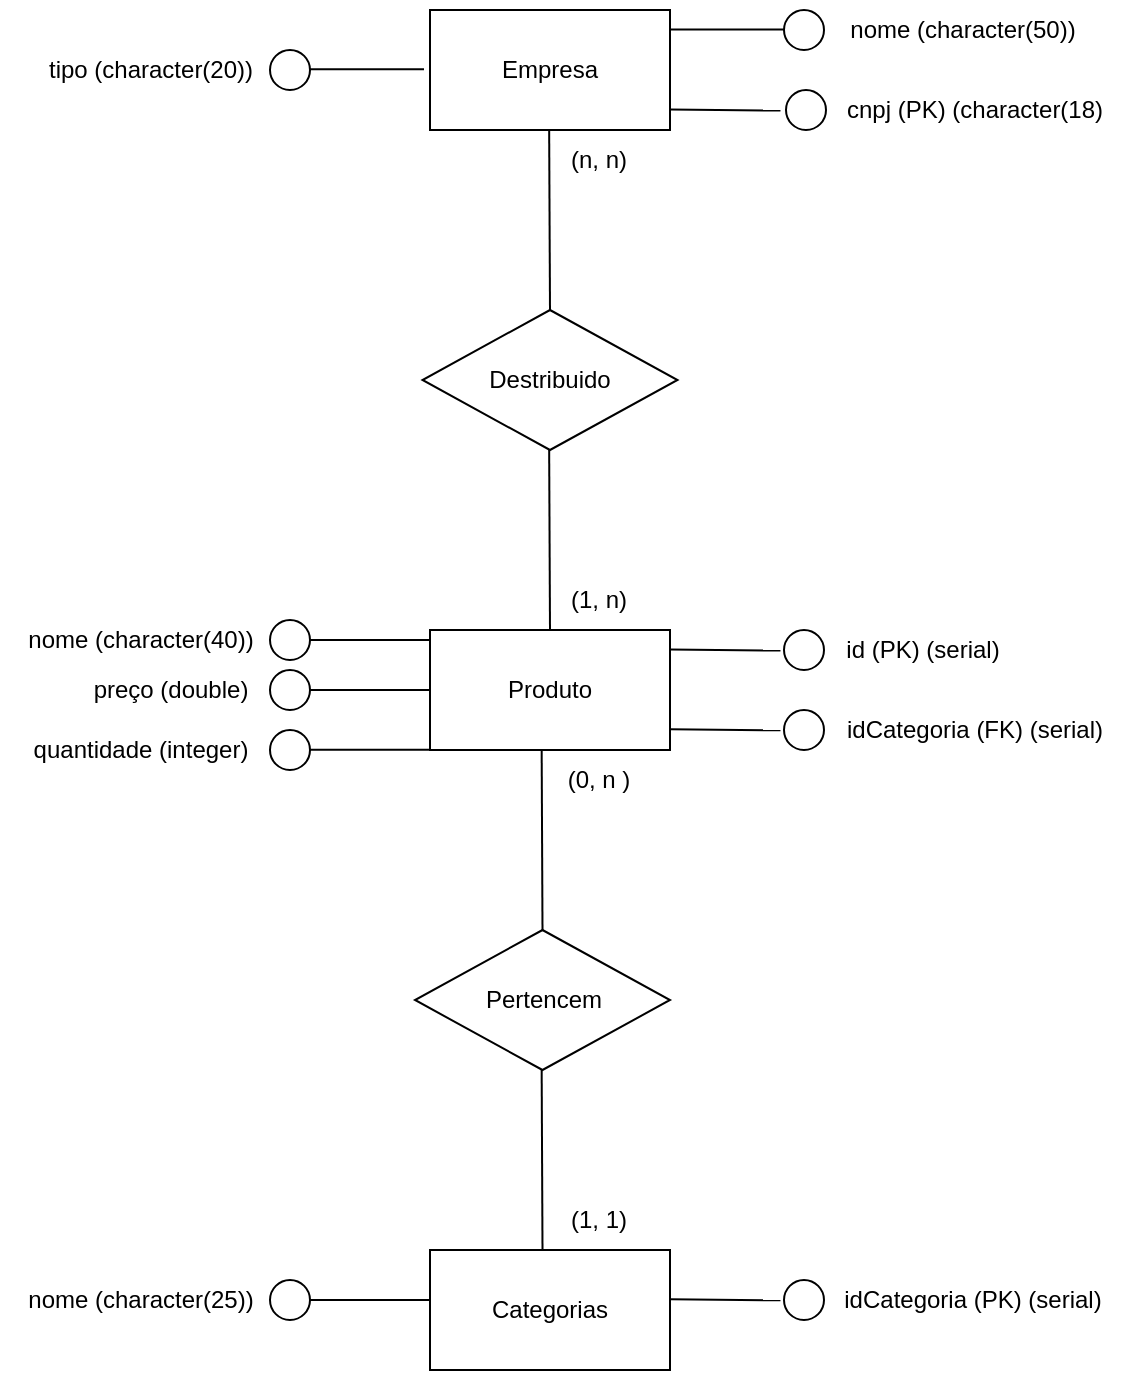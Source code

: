 <mxfile version="24.7.17">
  <diagram name="Página-1" id="G31ja0HvTyfShZ2K-QIa">
    <mxGraphModel dx="1116" dy="662" grid="1" gridSize="10" guides="1" tooltips="1" connect="1" arrows="1" fold="1" page="1" pageScale="1" pageWidth="827" pageHeight="1169" math="0" shadow="0">
      <root>
        <mxCell id="0" />
        <mxCell id="1" parent="0" />
        <mxCell id="8ONPmTJV0Q6PMYUQi9AX-2" value="Empresa" style="rounded=0;whiteSpace=wrap;html=1;" parent="1" vertex="1">
          <mxGeometry x="340" y="90" width="120" height="60" as="geometry" />
        </mxCell>
        <mxCell id="8ONPmTJV0Q6PMYUQi9AX-3" value="" style="endArrow=none;html=1;rounded=0;entryX=0;entryY=0.5;entryDx=0;entryDy=0;" parent="1" edge="1">
          <mxGeometry width="50" height="50" relative="1" as="geometry">
            <mxPoint x="460" y="99.76" as="sourcePoint" />
            <mxPoint x="517" y="99.76" as="targetPoint" />
          </mxGeometry>
        </mxCell>
        <mxCell id="8ONPmTJV0Q6PMYUQi9AX-4" value="" style="ellipse;whiteSpace=wrap;html=1;aspect=fixed;" parent="1" vertex="1">
          <mxGeometry x="517" y="90" width="20" height="20" as="geometry" />
        </mxCell>
        <mxCell id="8ONPmTJV0Q6PMYUQi9AX-5" value="nome (character(50))" style="text;html=1;align=center;verticalAlign=middle;resizable=0;points=[];autosize=1;strokeColor=none;fillColor=none;" parent="1" vertex="1">
          <mxGeometry x="535.75" y="85" width="140" height="30" as="geometry" />
        </mxCell>
        <mxCell id="8ONPmTJV0Q6PMYUQi9AX-6" value="" style="ellipse;whiteSpace=wrap;html=1;aspect=fixed;" parent="1" vertex="1">
          <mxGeometry x="518" y="130" width="20" height="20" as="geometry" />
        </mxCell>
        <mxCell id="8ONPmTJV0Q6PMYUQi9AX-7" value="cnpj (PK) (character(18)" style="text;html=1;align=center;verticalAlign=middle;resizable=0;points=[];autosize=1;strokeColor=none;fillColor=none;" parent="1" vertex="1">
          <mxGeometry x="537" y="125" width="150" height="30" as="geometry" />
        </mxCell>
        <mxCell id="8ONPmTJV0Q6PMYUQi9AX-9" value="" style="endArrow=none;html=1;rounded=0;entryX=-0.138;entryY=0.529;entryDx=0;entryDy=0;entryPerimeter=0;" parent="1" edge="1">
          <mxGeometry width="50" height="50" relative="1" as="geometry">
            <mxPoint x="460" y="139.71" as="sourcePoint" />
            <mxPoint x="515.24" y="140.29" as="targetPoint" />
          </mxGeometry>
        </mxCell>
        <mxCell id="8ONPmTJV0Q6PMYUQi9AX-11" value="" style="endArrow=none;html=1;rounded=0;entryX=0;entryY=0.5;entryDx=0;entryDy=0;" parent="1" edge="1">
          <mxGeometry width="50" height="50" relative="1" as="geometry">
            <mxPoint x="280" y="119.58" as="sourcePoint" />
            <mxPoint x="337" y="119.58" as="targetPoint" />
          </mxGeometry>
        </mxCell>
        <mxCell id="8ONPmTJV0Q6PMYUQi9AX-12" value="" style="ellipse;whiteSpace=wrap;html=1;aspect=fixed;" parent="1" vertex="1">
          <mxGeometry x="260" y="110" width="20" height="20" as="geometry" />
        </mxCell>
        <mxCell id="8ONPmTJV0Q6PMYUQi9AX-13" value="tipo (character(20))" style="text;html=1;align=center;verticalAlign=middle;resizable=0;points=[];autosize=1;strokeColor=none;fillColor=none;" parent="1" vertex="1">
          <mxGeometry x="135" y="105" width="130" height="30" as="geometry" />
        </mxCell>
        <mxCell id="8ONPmTJV0Q6PMYUQi9AX-14" value="" style="endArrow=none;html=1;rounded=0;" parent="1" edge="1">
          <mxGeometry width="50" height="50" relative="1" as="geometry">
            <mxPoint x="400" y="240" as="sourcePoint" />
            <mxPoint x="399.58" y="150" as="targetPoint" />
          </mxGeometry>
        </mxCell>
        <mxCell id="8ONPmTJV0Q6PMYUQi9AX-15" value="Destribuido" style="rhombus;whiteSpace=wrap;html=1;" parent="1" vertex="1">
          <mxGeometry x="336.25" y="240" width="127.5" height="70" as="geometry" />
        </mxCell>
        <mxCell id="8ONPmTJV0Q6PMYUQi9AX-16" value="Produto" style="rounded=0;whiteSpace=wrap;html=1;" parent="1" vertex="1">
          <mxGeometry x="340" y="400" width="120" height="60" as="geometry" />
        </mxCell>
        <mxCell id="8ONPmTJV0Q6PMYUQi9AX-17" value="" style="endArrow=none;html=1;rounded=0;" parent="1" edge="1">
          <mxGeometry width="50" height="50" relative="1" as="geometry">
            <mxPoint x="400" y="400" as="sourcePoint" />
            <mxPoint x="399.58" y="310" as="targetPoint" />
          </mxGeometry>
        </mxCell>
        <mxCell id="8ONPmTJV0Q6PMYUQi9AX-21" value="" style="ellipse;whiteSpace=wrap;html=1;aspect=fixed;" parent="1" vertex="1">
          <mxGeometry x="517" y="400" width="20" height="20" as="geometry" />
        </mxCell>
        <mxCell id="8ONPmTJV0Q6PMYUQi9AX-22" value="" style="endArrow=none;html=1;rounded=0;entryX=-0.138;entryY=0.529;entryDx=0;entryDy=0;entryPerimeter=0;" parent="1" edge="1">
          <mxGeometry width="50" height="50" relative="1" as="geometry">
            <mxPoint x="460" y="409.71" as="sourcePoint" />
            <mxPoint x="515.24" y="410.29" as="targetPoint" />
          </mxGeometry>
        </mxCell>
        <mxCell id="8ONPmTJV0Q6PMYUQi9AX-23" value="id (PK) (serial)" style="text;html=1;align=center;verticalAlign=middle;resizable=0;points=[];autosize=1;strokeColor=none;fillColor=none;" parent="1" vertex="1">
          <mxGeometry x="535.75" y="395" width="100" height="30" as="geometry" />
        </mxCell>
        <mxCell id="8ONPmTJV0Q6PMYUQi9AX-24" value="" style="ellipse;whiteSpace=wrap;html=1;aspect=fixed;" parent="1" vertex="1">
          <mxGeometry x="260" y="395" width="20" height="20" as="geometry" />
        </mxCell>
        <mxCell id="8ONPmTJV0Q6PMYUQi9AX-25" value="" style="endArrow=none;html=1;rounded=0;exitX=0;exitY=0.25;exitDx=0;exitDy=0;entryX=1;entryY=0.5;entryDx=0;entryDy=0;" parent="1" edge="1">
          <mxGeometry width="50" height="50" relative="1" as="geometry">
            <mxPoint x="340" y="405" as="sourcePoint" />
            <mxPoint x="280" y="405" as="targetPoint" />
          </mxGeometry>
        </mxCell>
        <mxCell id="8ONPmTJV0Q6PMYUQi9AX-26" value="nome (character(40))" style="text;html=1;align=center;verticalAlign=middle;resizable=0;points=[];autosize=1;strokeColor=none;fillColor=none;" parent="1" vertex="1">
          <mxGeometry x="125" y="390" width="140" height="30" as="geometry" />
        </mxCell>
        <mxCell id="8ONPmTJV0Q6PMYUQi9AX-29" value="idCategoria (FK) (serial)" style="text;html=1;align=center;verticalAlign=middle;resizable=0;points=[];autosize=1;strokeColor=none;fillColor=none;" parent="1" vertex="1">
          <mxGeometry x="537" y="435" width="150" height="30" as="geometry" />
        </mxCell>
        <mxCell id="8ONPmTJV0Q6PMYUQi9AX-31" value="" style="ellipse;whiteSpace=wrap;html=1;aspect=fixed;" parent="1" vertex="1">
          <mxGeometry x="260" y="420" width="20" height="20" as="geometry" />
        </mxCell>
        <mxCell id="8ONPmTJV0Q6PMYUQi9AX-32" value="" style="endArrow=none;html=1;rounded=0;exitX=0;exitY=0.25;exitDx=0;exitDy=0;entryX=1;entryY=0.5;entryDx=0;entryDy=0;" parent="1" edge="1">
          <mxGeometry width="50" height="50" relative="1" as="geometry">
            <mxPoint x="340" y="430" as="sourcePoint" />
            <mxPoint x="280" y="430" as="targetPoint" />
          </mxGeometry>
        </mxCell>
        <mxCell id="8ONPmTJV0Q6PMYUQi9AX-33" value="preço (double)" style="text;html=1;align=center;verticalAlign=middle;resizable=0;points=[];autosize=1;strokeColor=none;fillColor=none;" parent="1" vertex="1">
          <mxGeometry x="160" y="415" width="100" height="30" as="geometry" />
        </mxCell>
        <mxCell id="8ONPmTJV0Q6PMYUQi9AX-34" value="" style="ellipse;whiteSpace=wrap;html=1;aspect=fixed;" parent="1" vertex="1">
          <mxGeometry x="260" y="450" width="20" height="20" as="geometry" />
        </mxCell>
        <mxCell id="8ONPmTJV0Q6PMYUQi9AX-35" value="" style="endArrow=none;html=1;rounded=0;exitX=0;exitY=0.25;exitDx=0;exitDy=0;entryX=1;entryY=0.5;entryDx=0;entryDy=0;" parent="1" edge="1">
          <mxGeometry width="50" height="50" relative="1" as="geometry">
            <mxPoint x="340" y="459.92" as="sourcePoint" />
            <mxPoint x="280" y="459.92" as="targetPoint" />
          </mxGeometry>
        </mxCell>
        <mxCell id="8ONPmTJV0Q6PMYUQi9AX-36" value="quantidade (integer)" style="text;html=1;align=center;verticalAlign=middle;resizable=0;points=[];autosize=1;strokeColor=none;fillColor=none;" parent="1" vertex="1">
          <mxGeometry x="130" y="445" width="130" height="30" as="geometry" />
        </mxCell>
        <mxCell id="8ONPmTJV0Q6PMYUQi9AX-37" value="Categorias" style="rounded=0;whiteSpace=wrap;html=1;" parent="1" vertex="1">
          <mxGeometry x="340" y="710" width="120" height="60" as="geometry" />
        </mxCell>
        <mxCell id="8ONPmTJV0Q6PMYUQi9AX-48" value="idCategoria (PK) (serial)" style="text;html=1;align=center;verticalAlign=middle;resizable=0;points=[];autosize=1;strokeColor=none;fillColor=none;" parent="1" vertex="1">
          <mxGeometry x="535.75" y="720" width="150" height="30" as="geometry" />
        </mxCell>
        <mxCell id="8ONPmTJV0Q6PMYUQi9AX-52" value="" style="ellipse;whiteSpace=wrap;html=1;aspect=fixed;" parent="1" vertex="1">
          <mxGeometry x="517" y="440" width="20" height="20" as="geometry" />
        </mxCell>
        <mxCell id="8ONPmTJV0Q6PMYUQi9AX-53" value="" style="endArrow=none;html=1;rounded=0;entryX=-0.138;entryY=0.529;entryDx=0;entryDy=0;entryPerimeter=0;" parent="1" edge="1">
          <mxGeometry width="50" height="50" relative="1" as="geometry">
            <mxPoint x="460" y="449.58" as="sourcePoint" />
            <mxPoint x="515.24" y="450.16" as="targetPoint" />
          </mxGeometry>
        </mxCell>
        <mxCell id="8ONPmTJV0Q6PMYUQi9AX-54" value="" style="ellipse;whiteSpace=wrap;html=1;aspect=fixed;" parent="1" vertex="1">
          <mxGeometry x="517" y="725" width="20" height="20" as="geometry" />
        </mxCell>
        <mxCell id="8ONPmTJV0Q6PMYUQi9AX-55" value="" style="endArrow=none;html=1;rounded=0;entryX=-0.138;entryY=0.529;entryDx=0;entryDy=0;entryPerimeter=0;" parent="1" edge="1">
          <mxGeometry width="50" height="50" relative="1" as="geometry">
            <mxPoint x="460" y="734.58" as="sourcePoint" />
            <mxPoint x="515.24" y="735.16" as="targetPoint" />
          </mxGeometry>
        </mxCell>
        <mxCell id="8ONPmTJV0Q6PMYUQi9AX-56" value="Pertencem" style="rhombus;whiteSpace=wrap;html=1;" parent="1" vertex="1">
          <mxGeometry x="332.5" y="550" width="127.5" height="70" as="geometry" />
        </mxCell>
        <mxCell id="8ONPmTJV0Q6PMYUQi9AX-57" value="" style="endArrow=none;html=1;rounded=0;" parent="1" edge="1">
          <mxGeometry width="50" height="50" relative="1" as="geometry">
            <mxPoint x="396.25" y="550" as="sourcePoint" />
            <mxPoint x="395.83" y="460" as="targetPoint" />
          </mxGeometry>
        </mxCell>
        <mxCell id="8ONPmTJV0Q6PMYUQi9AX-58" value="" style="endArrow=none;html=1;rounded=0;" parent="1" edge="1">
          <mxGeometry width="50" height="50" relative="1" as="geometry">
            <mxPoint x="396.25" y="710" as="sourcePoint" />
            <mxPoint x="395.83" y="620" as="targetPoint" />
          </mxGeometry>
        </mxCell>
        <mxCell id="8ONPmTJV0Q6PMYUQi9AX-59" value="" style="ellipse;whiteSpace=wrap;html=1;aspect=fixed;" parent="1" vertex="1">
          <mxGeometry x="260" y="725" width="20" height="20" as="geometry" />
        </mxCell>
        <mxCell id="8ONPmTJV0Q6PMYUQi9AX-60" value="" style="endArrow=none;html=1;rounded=0;exitX=0;exitY=0.25;exitDx=0;exitDy=0;entryX=1;entryY=0.5;entryDx=0;entryDy=0;" parent="1" edge="1">
          <mxGeometry width="50" height="50" relative="1" as="geometry">
            <mxPoint x="340" y="735" as="sourcePoint" />
            <mxPoint x="280" y="735" as="targetPoint" />
          </mxGeometry>
        </mxCell>
        <mxCell id="8ONPmTJV0Q6PMYUQi9AX-61" value="nome (character(25))" style="text;html=1;align=center;verticalAlign=middle;resizable=0;points=[];autosize=1;strokeColor=none;fillColor=none;" parent="1" vertex="1">
          <mxGeometry x="125" y="720" width="140" height="30" as="geometry" />
        </mxCell>
        <mxCell id="8ONPmTJV0Q6PMYUQi9AX-62" value="(n, n)" style="text;html=1;align=center;verticalAlign=middle;resizable=0;points=[];autosize=1;strokeColor=none;fillColor=none;" parent="1" vertex="1">
          <mxGeometry x="399" y="150" width="50" height="30" as="geometry" />
        </mxCell>
        <mxCell id="8ONPmTJV0Q6PMYUQi9AX-63" value="(1, n)" style="text;html=1;align=center;verticalAlign=middle;resizable=0;points=[];autosize=1;strokeColor=none;fillColor=none;" parent="1" vertex="1">
          <mxGeometry x="399" y="370" width="50" height="30" as="geometry" />
        </mxCell>
        <mxCell id="8ONPmTJV0Q6PMYUQi9AX-64" value="(0, n )" style="text;html=1;align=center;verticalAlign=middle;resizable=0;points=[];autosize=1;strokeColor=none;fillColor=none;" parent="1" vertex="1">
          <mxGeometry x="399" y="460" width="50" height="30" as="geometry" />
        </mxCell>
        <mxCell id="8ONPmTJV0Q6PMYUQi9AX-65" value="(1, 1)" style="text;html=1;align=center;verticalAlign=middle;resizable=0;points=[];autosize=1;strokeColor=none;fillColor=none;" parent="1" vertex="1">
          <mxGeometry x="399" y="680" width="50" height="30" as="geometry" />
        </mxCell>
      </root>
    </mxGraphModel>
  </diagram>
</mxfile>
